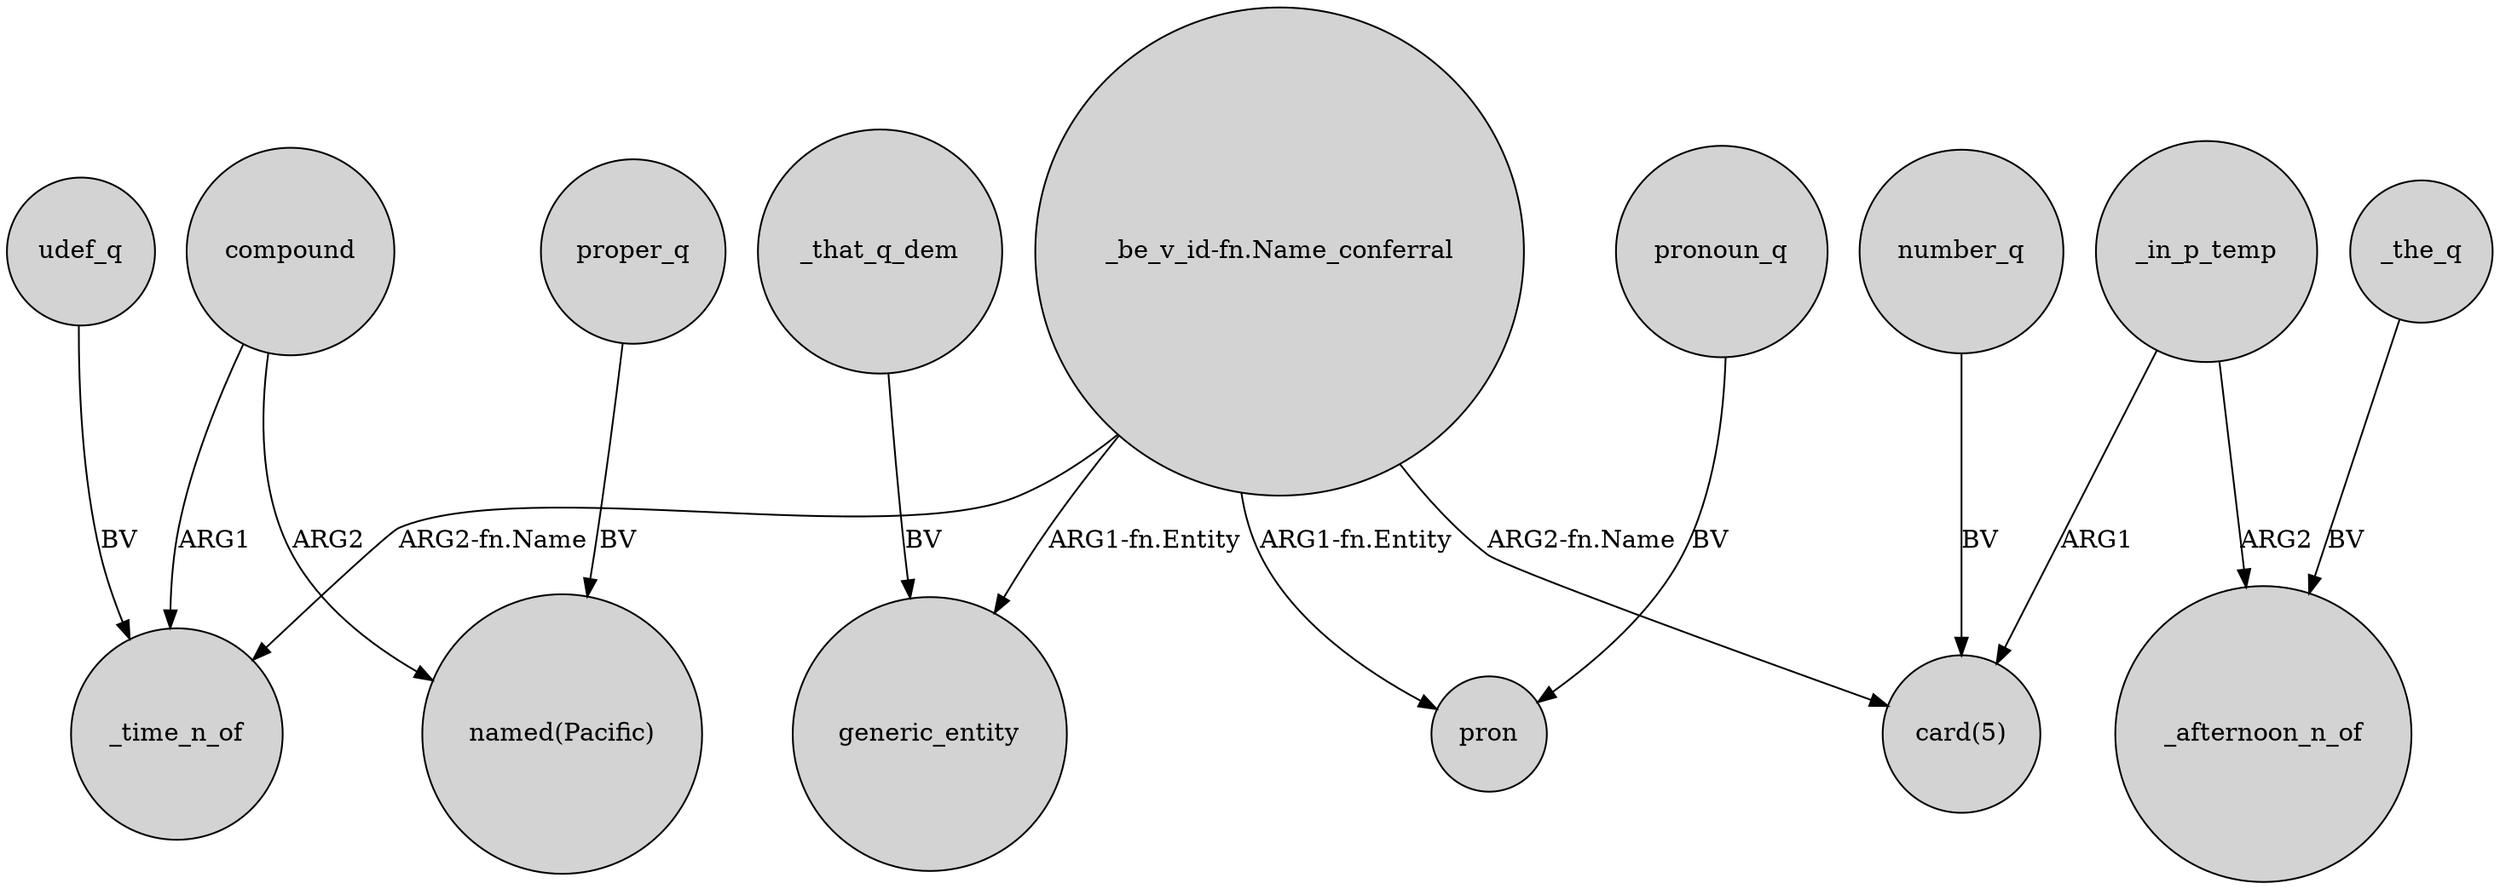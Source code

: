 digraph {
	node [shape=circle style=filled]
	"_be_v_id-fn.Name_conferral" -> _time_n_of [label="ARG2-fn.Name"]
	number_q -> "card(5)" [label=BV]
	_the_q -> _afternoon_n_of [label=BV]
	udef_q -> _time_n_of [label=BV]
	"_be_v_id-fn.Name_conferral" -> "card(5)" [label="ARG2-fn.Name"]
	_that_q_dem -> generic_entity [label=BV]
	compound -> _time_n_of [label=ARG1]
	"_be_v_id-fn.Name_conferral" -> generic_entity [label="ARG1-fn.Entity"]
	pronoun_q -> pron [label=BV]
	compound -> "named(Pacific)" [label=ARG2]
	_in_p_temp -> "card(5)" [label=ARG1]
	proper_q -> "named(Pacific)" [label=BV]
	"_be_v_id-fn.Name_conferral" -> pron [label="ARG1-fn.Entity"]
	_in_p_temp -> _afternoon_n_of [label=ARG2]
}
